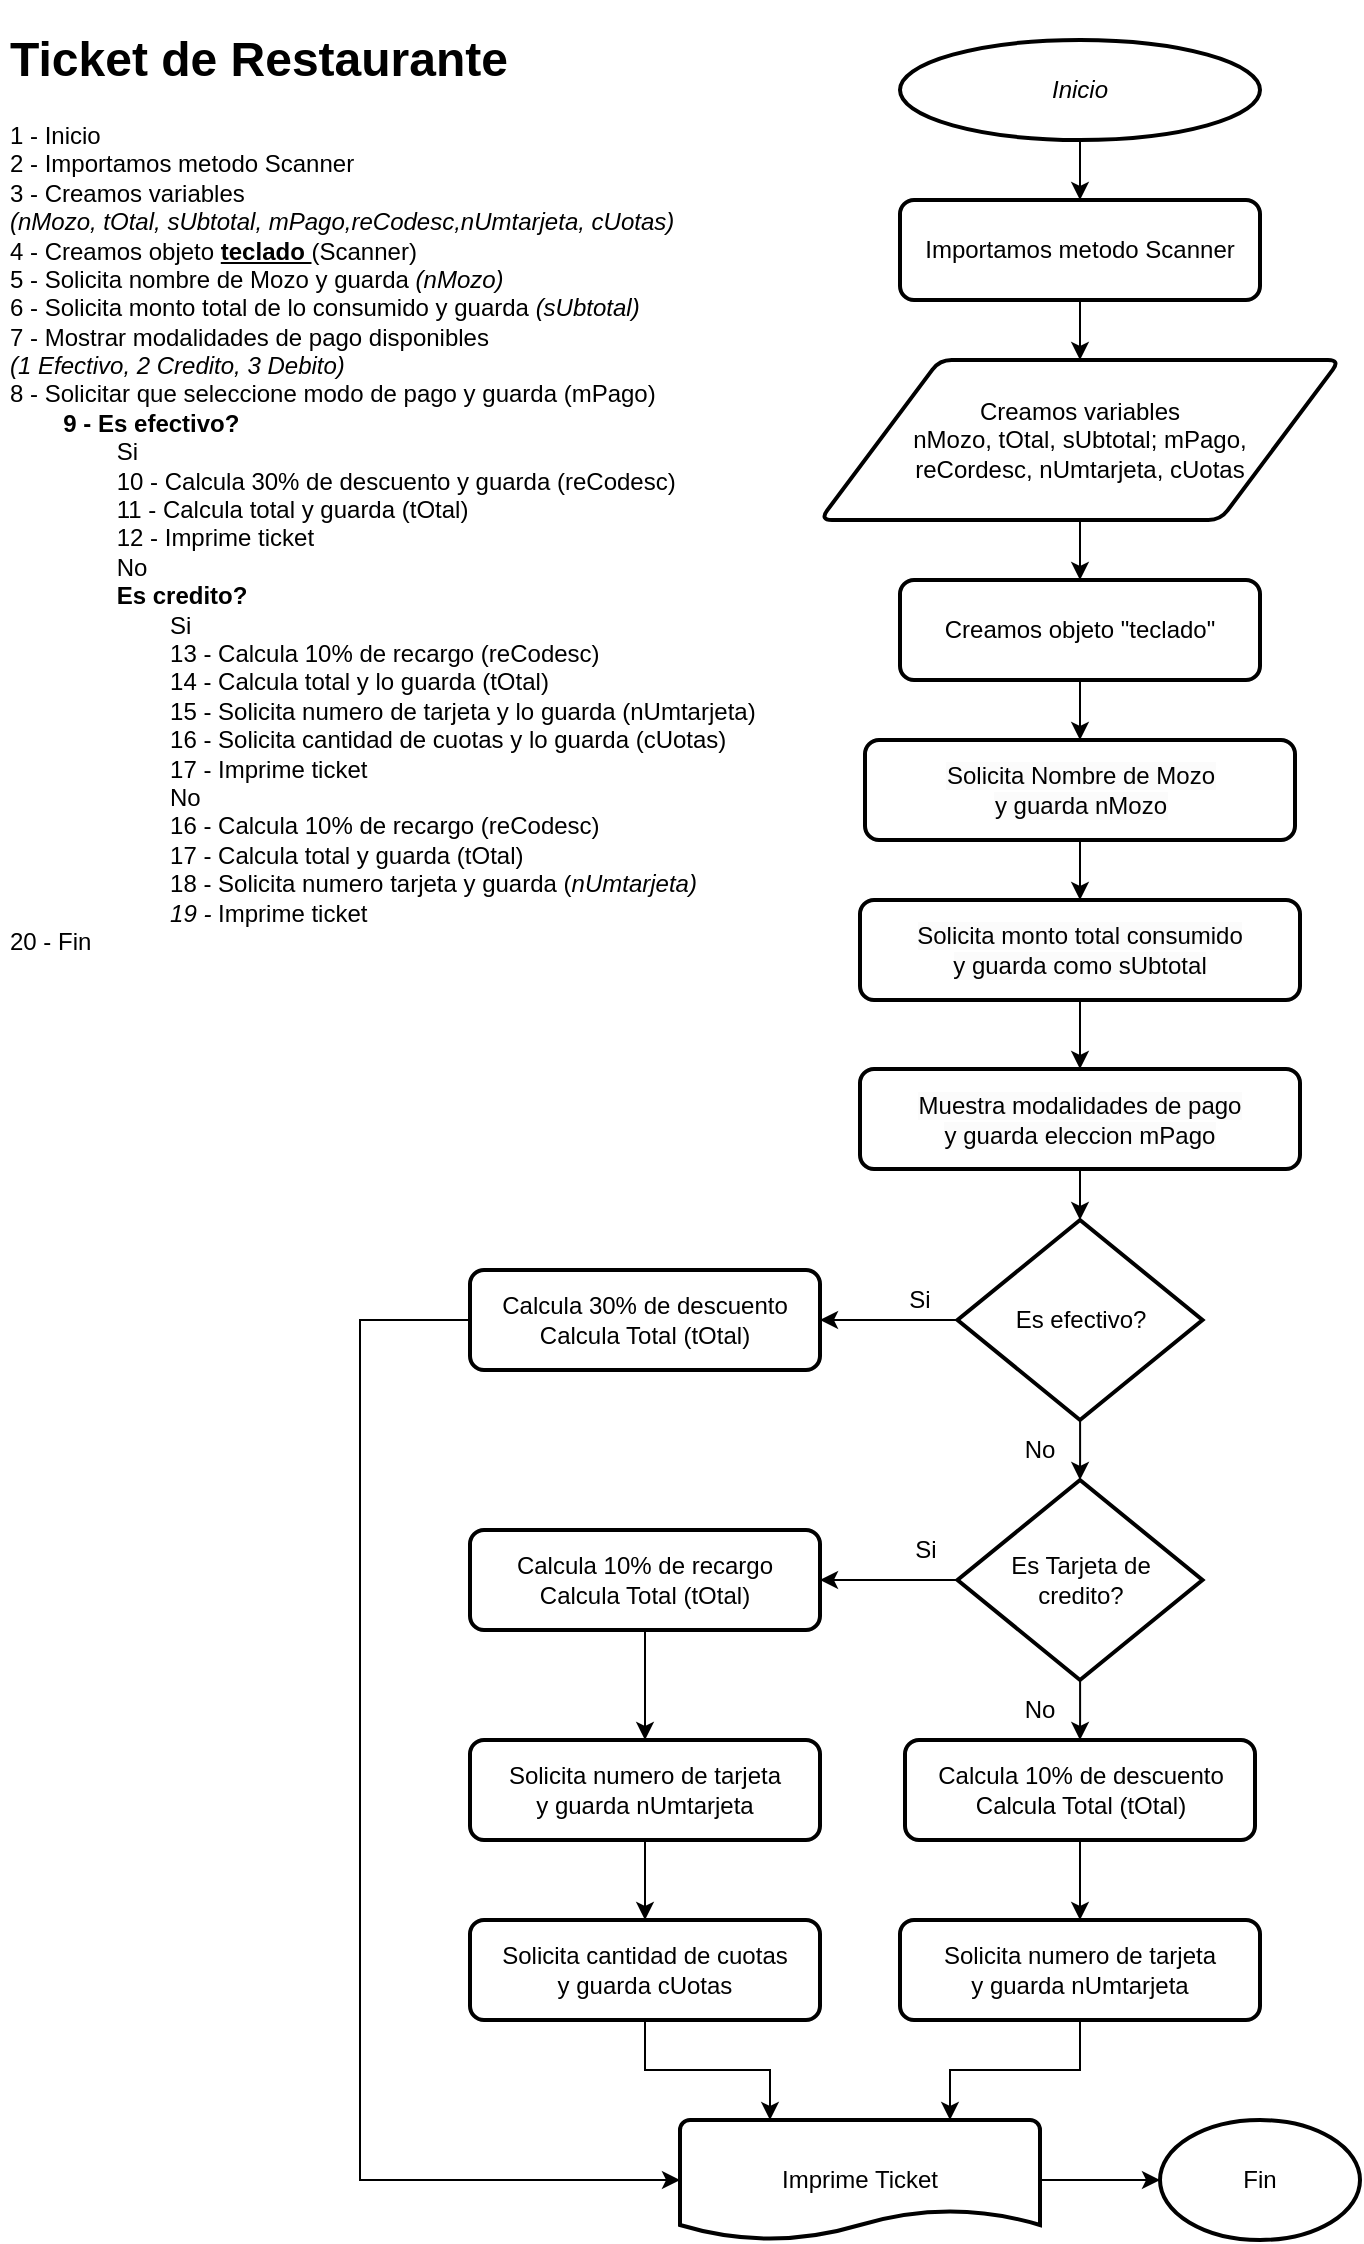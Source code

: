 <mxfile version="20.8.16" type="device"><diagram name="Página-1" id="douED2gdfMdhAVQirSoo"><mxGraphModel dx="1036" dy="654" grid="1" gridSize="10" guides="1" tooltips="1" connect="1" arrows="1" fold="1" page="1" pageScale="1" pageWidth="827" pageHeight="1169" math="0" shadow="0"><root><mxCell id="0"/><mxCell id="1" parent="0"/><mxCell id="MFu3DgxUQWU5I3G-t2ho-1" value="&lt;h1&gt;Ticket de Restaurante&lt;/h1&gt;&lt;p&gt;1 - Inicio&lt;br&gt;2 - Importamos metodo Scanner&lt;br&gt;3 - Creamos variables &lt;br&gt;&lt;i&gt;(nMozo, tOtal, sUbtotal, mPago,reCodesc,nUmtarjeta, cUotas)&lt;br&gt;&lt;/i&gt;4 - Creamos objeto &lt;b&gt;&lt;u&gt;teclado &lt;/u&gt;&lt;/b&gt;(Scanner)&lt;br&gt;5 - Solicita nombre de Mozo y guarda &lt;i&gt;(nMozo)&lt;/i&gt;&lt;br&gt;6 - Solicita monto total de lo consumido y guarda &lt;i&gt;(sUbtotal)&lt;/i&gt;&lt;br&gt;7 - Mostrar modalidades de pago disponibles &lt;br&gt;&lt;i&gt;(1 Efectivo, 2 Credito, 3 Debito)&lt;/i&gt;&lt;br&gt;8 - Solicitar que seleccione modo de pago y guarda (mPago)&lt;br&gt;&lt;span style=&quot;background-color: initial;&quot;&gt;&lt;span style=&quot;font-weight: bold; white-space: pre;&quot;&gt;&#9;&lt;/span&gt;&lt;b&gt;9 - Es efectivo?&lt;br&gt;&lt;/b&gt;&lt;/span&gt;&lt;span style=&quot;background-color: initial;&quot;&gt;&lt;span style=&quot;white-space: pre;&quot;&gt;&#9;&lt;/span&gt;&lt;span style=&quot;white-space: pre;&quot;&gt;&#9;&lt;/span&gt;Si&lt;br&gt;&lt;/span&gt;&lt;span style=&quot;background-color: initial;&quot;&gt;&lt;span style=&quot;white-space: pre;&quot;&gt;&#9;&lt;/span&gt;&lt;span style=&quot;white-space: pre;&quot;&gt;&#9;&lt;/span&gt;10 - Calcula 30% de descuento y guarda (reCodesc)&lt;br&gt;&lt;/span&gt;&lt;span style=&quot;background-color: initial;&quot;&gt;&lt;span style=&quot;white-space: pre;&quot;&gt;&#9;&lt;/span&gt;&lt;span style=&quot;white-space: pre;&quot;&gt;&#9;&lt;/span&gt;11 - Calcula total y guarda (tOtal)&lt;br&gt;&lt;span style=&quot;white-space: pre;&quot;&gt;&#9;&lt;/span&gt;&lt;span style=&quot;white-space: pre;&quot;&gt;&#9;&lt;/span&gt;12 - Imprime ticket&amp;nbsp;&lt;br&gt;&lt;span style=&quot;white-space: pre;&quot;&gt;&#9;&lt;span style=&quot;white-space: pre;&quot;&gt;&#9;&lt;/span&gt;&lt;/span&gt;&lt;/span&gt;&lt;span style=&quot;background-color: initial;&quot;&gt;No&lt;br&gt;&lt;/span&gt;&lt;span style=&quot;background-color: initial;&quot;&gt;&lt;span style=&quot;font-weight: bold; white-space: pre;&quot;&gt;&#9;&lt;/span&gt;&lt;span style=&quot;font-weight: bold; white-space: pre;&quot;&gt;&#9;&lt;/span&gt;&lt;b&gt;Es credito?&lt;br&gt;&lt;/b&gt;&lt;/span&gt;&lt;span style=&quot;background-color: initial;&quot;&gt;&lt;span style=&quot;white-space: pre;&quot;&gt;&#9;&lt;/span&gt;&lt;span style=&quot;white-space: pre;&quot;&gt;&#9;&lt;/span&gt;&lt;span style=&quot;white-space: pre;&quot;&gt;&#9;&lt;/span&gt;Si&lt;br&gt;&lt;span style=&quot;white-space: pre;&quot;&gt;&#9;&lt;/span&gt;&lt;span style=&quot;white-space: pre;&quot;&gt;&#9;&lt;/span&gt;&lt;span style=&quot;white-space: pre;&quot;&gt;&#9;&lt;/span&gt;13 - Calcula 10% de recargo (reCodesc)&lt;br&gt;&lt;span style=&quot;white-space: pre;&quot;&gt;&#9;&lt;/span&gt;&lt;span style=&quot;white-space: pre;&quot;&gt;&#9;&lt;/span&gt;&lt;span style=&quot;white-space: pre;&quot;&gt;&#9;&lt;/span&gt;14 - Calcula total y lo guarda (tOtal)&lt;br&gt;&lt;span style=&quot;white-space: pre;&quot;&gt;&#9;&lt;/span&gt;&lt;span style=&quot;white-space: pre;&quot;&gt;&#9;&lt;/span&gt;&lt;span style=&quot;white-space: pre;&quot;&gt;&#9;&lt;/span&gt;15 - Solicita numero de tarjeta y lo guarda (nUmtarjeta)&lt;br&gt;&lt;span style=&quot;white-space: pre;&quot;&gt;&#9;&lt;/span&gt;&lt;span style=&quot;white-space: pre;&quot;&gt;&#9;&lt;/span&gt;&lt;span style=&quot;white-space: pre;&quot;&gt;&#9;&lt;/span&gt;16 - Solicita cantidad de cuotas y lo guarda (cUotas)&lt;br&gt;&lt;span style=&quot;white-space: pre;&quot;&gt;&#9;&lt;/span&gt;&lt;span style=&quot;white-space: pre;&quot;&gt;&#9;&lt;/span&gt;&lt;span style=&quot;white-space: pre;&quot;&gt;&#9;&lt;/span&gt;17 - Imprime ticket&lt;br&gt;&lt;/span&gt;&lt;span style=&quot;background-color: initial;&quot;&gt;&lt;span style=&quot;white-space: pre;&quot;&gt;&#9;&lt;/span&gt;&lt;span style=&quot;white-space: pre;&quot;&gt;&#9;&lt;/span&gt;&lt;span style=&quot;white-space: pre;&quot;&gt;&#9;&lt;/span&gt;No&lt;br&gt;&lt;/span&gt;&lt;span style=&quot;background-color: initial;&quot;&gt;&lt;span style=&quot;white-space: pre;&quot;&gt;&#9;&lt;/span&gt;&lt;span style=&quot;white-space: pre;&quot;&gt;&#9;&lt;/span&gt;&lt;span style=&quot;white-space: pre;&quot;&gt;&#9;&lt;/span&gt;16 - Calcula 10% de recargo (reCodesc)&lt;br&gt;&lt;/span&gt;&lt;span style=&quot;background-color: initial;&quot;&gt;&lt;span style=&quot;white-space: pre;&quot;&gt;&#9;&lt;/span&gt;&lt;span style=&quot;white-space: pre;&quot;&gt;&#9;&lt;/span&gt;&lt;span style=&quot;white-space: pre;&quot;&gt;&#9;&lt;/span&gt;17 - Calcula total y guarda (tOtal)&lt;br&gt;&lt;/span&gt;&lt;span style=&quot;background-color: initial; white-space: pre;&quot;&gt;&#9;&lt;/span&gt;&lt;span style=&quot;background-color: initial; white-space: pre;&quot;&gt;&#9;&lt;/span&gt;&lt;span style=&quot;background-color: initial; white-space: pre;&quot;&gt;&#9;&lt;/span&gt;&lt;span style=&quot;background-color: initial;&quot;&gt;18 - Solicita numero tarjeta y guarda (&lt;/span&gt;&lt;i style=&quot;background-color: initial; border-color: var(--border-color);&quot;&gt;nUmtarjeta)&lt;br&gt;&lt;/i&gt;&lt;span style=&quot;background-color: initial;&quot;&gt;&lt;i&gt;&lt;span style=&quot;white-space: pre;&quot;&gt;&#9;&lt;/span&gt;&lt;span style=&quot;white-space: pre;&quot;&gt;&#9;&lt;/span&gt;&lt;span style=&quot;white-space: pre;&quot;&gt;&#9;&lt;/span&gt;19 -&amp;nbsp;&lt;/i&gt;Imprime ticket&lt;br&gt;&lt;/span&gt;&lt;span style=&quot;background-color: initial;&quot;&gt;20 - Fin&lt;/span&gt;&lt;/p&gt;&lt;p&gt;&lt;span style=&quot;&quot;&gt;&#9;&lt;/span&gt;&lt;br&gt;&lt;/p&gt;&lt;p&gt;&lt;br&gt;&lt;/p&gt;" style="text;html=1;strokeColor=none;fillColor=none;spacing=5;spacingTop=-20;whiteSpace=wrap;overflow=hidden;rounded=0;" parent="1" vertex="1"><mxGeometry x="10" y="10" width="390" height="480" as="geometry"/></mxCell><mxCell id="MFu3DgxUQWU5I3G-t2ho-39" style="edgeStyle=orthogonalEdgeStyle;rounded=0;orthogonalLoop=1;jettySize=auto;html=1;entryX=0.5;entryY=0;entryDx=0;entryDy=0;" parent="1" source="MFu3DgxUQWU5I3G-t2ho-2" target="MFu3DgxUQWU5I3G-t2ho-3" edge="1"><mxGeometry relative="1" as="geometry"/></mxCell><mxCell id="MFu3DgxUQWU5I3G-t2ho-2" value="&lt;i&gt;Inicio&lt;/i&gt;" style="strokeWidth=2;html=1;shape=mxgraph.flowchart.start_1;whiteSpace=wrap;" parent="1" vertex="1"><mxGeometry x="460" y="20" width="180" height="50" as="geometry"/></mxCell><mxCell id="MFu3DgxUQWU5I3G-t2ho-40" style="edgeStyle=orthogonalEdgeStyle;rounded=0;orthogonalLoop=1;jettySize=auto;html=1;entryX=0.5;entryY=0;entryDx=0;entryDy=0;" parent="1" source="MFu3DgxUQWU5I3G-t2ho-3" target="MFu3DgxUQWU5I3G-t2ho-5" edge="1"><mxGeometry relative="1" as="geometry"/></mxCell><mxCell id="MFu3DgxUQWU5I3G-t2ho-3" value="Importamos metodo Scanner" style="rounded=1;whiteSpace=wrap;html=1;absoluteArcSize=1;arcSize=14;strokeWidth=2;" parent="1" vertex="1"><mxGeometry x="460" y="100" width="180" height="50" as="geometry"/></mxCell><mxCell id="MFu3DgxUQWU5I3G-t2ho-42" style="edgeStyle=orthogonalEdgeStyle;rounded=0;orthogonalLoop=1;jettySize=auto;html=1;entryX=0.5;entryY=0;entryDx=0;entryDy=0;" parent="1" source="MFu3DgxUQWU5I3G-t2ho-4" target="MFu3DgxUQWU5I3G-t2ho-9" edge="1"><mxGeometry relative="1" as="geometry"/></mxCell><mxCell id="MFu3DgxUQWU5I3G-t2ho-4" value="Creamos objeto &quot;teclado&quot;" style="rounded=1;whiteSpace=wrap;html=1;absoluteArcSize=1;arcSize=14;strokeWidth=2;" parent="1" vertex="1"><mxGeometry x="460" y="290" width="180" height="50" as="geometry"/></mxCell><mxCell id="MFu3DgxUQWU5I3G-t2ho-41" style="edgeStyle=orthogonalEdgeStyle;rounded=0;orthogonalLoop=1;jettySize=auto;html=1;entryX=0.5;entryY=0;entryDx=0;entryDy=0;" parent="1" source="MFu3DgxUQWU5I3G-t2ho-5" target="MFu3DgxUQWU5I3G-t2ho-4" edge="1"><mxGeometry relative="1" as="geometry"/></mxCell><mxCell id="MFu3DgxUQWU5I3G-t2ho-5" value="Creamos variables&lt;br&gt;nMozo, tOtal, sUbtotal; mPago, &lt;br&gt;reCordesc, nUmtarjeta, cUotas" style="shape=parallelogram;html=1;strokeWidth=2;perimeter=parallelogramPerimeter;whiteSpace=wrap;rounded=1;arcSize=12;size=0.23;" parent="1" vertex="1"><mxGeometry x="420" y="180" width="260" height="80" as="geometry"/></mxCell><mxCell id="MFu3DgxUQWU5I3G-t2ho-43" style="edgeStyle=orthogonalEdgeStyle;rounded=0;orthogonalLoop=1;jettySize=auto;html=1;entryX=0.5;entryY=0;entryDx=0;entryDy=0;" parent="1" source="MFu3DgxUQWU5I3G-t2ho-9" target="MFu3DgxUQWU5I3G-t2ho-10" edge="1"><mxGeometry relative="1" as="geometry"/></mxCell><mxCell id="MFu3DgxUQWU5I3G-t2ho-9" value="&lt;span style=&quot;color: rgb(0, 0, 0); font-family: Helvetica; font-size: 12px; font-style: normal; font-variant-ligatures: normal; font-variant-caps: normal; font-weight: 400; letter-spacing: normal; orphans: 2; text-align: center; text-indent: 0px; text-transform: none; widows: 2; word-spacing: 0px; -webkit-text-stroke-width: 0px; background-color: rgb(251, 251, 251); text-decoration-thickness: initial; text-decoration-style: initial; text-decoration-color: initial; float: none; display: inline !important;&quot;&gt;Solicita Nombre de Mozo&lt;/span&gt;&lt;br style=&quot;border-color: var(--border-color); color: rgb(0, 0, 0); font-family: Helvetica; font-size: 12px; font-style: normal; font-variant-ligatures: normal; font-variant-caps: normal; font-weight: 400; letter-spacing: normal; orphans: 2; text-align: center; text-indent: 0px; text-transform: none; widows: 2; word-spacing: 0px; -webkit-text-stroke-width: 0px; background-color: rgb(251, 251, 251); text-decoration-thickness: initial; text-decoration-style: initial; text-decoration-color: initial;&quot;&gt;&lt;span style=&quot;color: rgb(0, 0, 0); font-family: Helvetica; font-size: 12px; font-style: normal; font-variant-ligatures: normal; font-variant-caps: normal; font-weight: 400; letter-spacing: normal; orphans: 2; text-align: center; text-indent: 0px; text-transform: none; widows: 2; word-spacing: 0px; -webkit-text-stroke-width: 0px; background-color: rgb(251, 251, 251); text-decoration-thickness: initial; text-decoration-style: initial; text-decoration-color: initial; float: none; display: inline !important;&quot;&gt;y guarda nMozo&lt;/span&gt;" style="rounded=1;whiteSpace=wrap;html=1;absoluteArcSize=1;arcSize=14;strokeWidth=2;" parent="1" vertex="1"><mxGeometry x="442.5" y="370" width="215" height="50" as="geometry"/></mxCell><mxCell id="MFu3DgxUQWU5I3G-t2ho-44" style="edgeStyle=orthogonalEdgeStyle;rounded=0;orthogonalLoop=1;jettySize=auto;html=1;entryX=0.5;entryY=0;entryDx=0;entryDy=0;" parent="1" source="MFu3DgxUQWU5I3G-t2ho-10" target="MFu3DgxUQWU5I3G-t2ho-11" edge="1"><mxGeometry relative="1" as="geometry"/></mxCell><mxCell id="MFu3DgxUQWU5I3G-t2ho-10" value="&lt;span style=&quot;color: rgb(0, 0, 0); font-family: Helvetica; font-size: 12px; font-style: normal; font-variant-ligatures: normal; font-variant-caps: normal; font-weight: 400; letter-spacing: normal; orphans: 2; text-align: center; text-indent: 0px; text-transform: none; widows: 2; word-spacing: 0px; -webkit-text-stroke-width: 0px; background-color: rgb(251, 251, 251); text-decoration-thickness: initial; text-decoration-style: initial; text-decoration-color: initial; float: none; display: inline !important;&quot;&gt;Solicita monto total consumido&lt;br&gt;y guarda como sUbtotal&lt;br&gt;&lt;/span&gt;" style="rounded=1;whiteSpace=wrap;html=1;absoluteArcSize=1;arcSize=14;strokeWidth=2;" parent="1" vertex="1"><mxGeometry x="440" y="450" width="220" height="50" as="geometry"/></mxCell><mxCell id="MFu3DgxUQWU5I3G-t2ho-45" style="edgeStyle=orthogonalEdgeStyle;rounded=0;orthogonalLoop=1;jettySize=auto;html=1;entryX=0.5;entryY=0;entryDx=0;entryDy=0;entryPerimeter=0;" parent="1" source="MFu3DgxUQWU5I3G-t2ho-11" target="MFu3DgxUQWU5I3G-t2ho-12" edge="1"><mxGeometry relative="1" as="geometry"/></mxCell><mxCell id="MFu3DgxUQWU5I3G-t2ho-11" value="&lt;span style=&quot;color: rgb(0, 0, 0); font-family: Helvetica; font-size: 12px; font-style: normal; font-variant-ligatures: normal; font-variant-caps: normal; font-weight: 400; letter-spacing: normal; orphans: 2; text-align: center; text-indent: 0px; text-transform: none; widows: 2; word-spacing: 0px; -webkit-text-stroke-width: 0px; background-color: rgb(251, 251, 251); text-decoration-thickness: initial; text-decoration-style: initial; text-decoration-color: initial; float: none; display: inline !important;&quot;&gt;Muestra modalidades de pago&lt;br&gt;y guarda eleccion mPago&lt;br&gt;&lt;/span&gt;" style="rounded=1;whiteSpace=wrap;html=1;absoluteArcSize=1;arcSize=14;strokeWidth=2;" parent="1" vertex="1"><mxGeometry x="440" y="534.5" width="220" height="50" as="geometry"/></mxCell><mxCell id="MFu3DgxUQWU5I3G-t2ho-20" style="edgeStyle=orthogonalEdgeStyle;rounded=0;orthogonalLoop=1;jettySize=auto;html=1;entryX=0.5;entryY=0;entryDx=0;entryDy=0;entryPerimeter=0;" parent="1" source="MFu3DgxUQWU5I3G-t2ho-12" target="MFu3DgxUQWU5I3G-t2ho-14" edge="1"><mxGeometry relative="1" as="geometry"/></mxCell><mxCell id="MFu3DgxUQWU5I3G-t2ho-28" style="edgeStyle=orthogonalEdgeStyle;rounded=0;orthogonalLoop=1;jettySize=auto;html=1;entryX=1;entryY=0.5;entryDx=0;entryDy=0;" parent="1" source="MFu3DgxUQWU5I3G-t2ho-12" target="MFu3DgxUQWU5I3G-t2ho-13" edge="1"><mxGeometry relative="1" as="geometry"/></mxCell><mxCell id="MFu3DgxUQWU5I3G-t2ho-12" value="Es efectivo?" style="strokeWidth=2;html=1;shape=mxgraph.flowchart.decision;whiteSpace=wrap;" parent="1" vertex="1"><mxGeometry x="488.75" y="610" width="122.5" height="100" as="geometry"/></mxCell><mxCell id="qs246WjFrGYTPJi-4Yzp-10" style="edgeStyle=orthogonalEdgeStyle;rounded=0;orthogonalLoop=1;jettySize=auto;html=1;entryX=0;entryY=0.5;entryDx=0;entryDy=0;entryPerimeter=0;" edge="1" parent="1" source="MFu3DgxUQWU5I3G-t2ho-13" target="MFu3DgxUQWU5I3G-t2ho-33"><mxGeometry relative="1" as="geometry"><Array as="points"><mxPoint x="190" y="660"/><mxPoint x="190" y="1090"/></Array></mxGeometry></mxCell><mxCell id="MFu3DgxUQWU5I3G-t2ho-13" value="Calcula 30% de descuento&lt;br&gt;Calcula Total (tOtal)" style="rounded=1;whiteSpace=wrap;html=1;absoluteArcSize=1;arcSize=14;strokeWidth=2;" parent="1" vertex="1"><mxGeometry x="245" y="635" width="175" height="50" as="geometry"/></mxCell><mxCell id="MFu3DgxUQWU5I3G-t2ho-47" style="edgeStyle=orthogonalEdgeStyle;rounded=0;orthogonalLoop=1;jettySize=auto;html=1;" parent="1" source="MFu3DgxUQWU5I3G-t2ho-14" target="MFu3DgxUQWU5I3G-t2ho-24" edge="1"><mxGeometry relative="1" as="geometry"/></mxCell><mxCell id="qs246WjFrGYTPJi-4Yzp-1" style="edgeStyle=orthogonalEdgeStyle;rounded=0;orthogonalLoop=1;jettySize=auto;html=1;entryX=1;entryY=0.5;entryDx=0;entryDy=0;" edge="1" parent="1" source="MFu3DgxUQWU5I3G-t2ho-14" target="MFu3DgxUQWU5I3G-t2ho-23"><mxGeometry relative="1" as="geometry"><mxPoint x="460" y="800" as="targetPoint"/></mxGeometry></mxCell><mxCell id="MFu3DgxUQWU5I3G-t2ho-14" value="Es Tarjeta de &lt;br&gt;credito?" style="strokeWidth=2;html=1;shape=mxgraph.flowchart.decision;whiteSpace=wrap;" parent="1" vertex="1"><mxGeometry x="488.75" y="740" width="122.5" height="100" as="geometry"/></mxCell><mxCell id="qs246WjFrGYTPJi-4Yzp-5" style="edgeStyle=orthogonalEdgeStyle;rounded=0;orthogonalLoop=1;jettySize=auto;html=1;entryX=0.5;entryY=0;entryDx=0;entryDy=0;" edge="1" parent="1" source="MFu3DgxUQWU5I3G-t2ho-15" target="MFu3DgxUQWU5I3G-t2ho-16"><mxGeometry relative="1" as="geometry"/></mxCell><mxCell id="MFu3DgxUQWU5I3G-t2ho-15" value="Solicita numero de tarjeta&lt;br&gt;y guarda nUmtarjeta" style="rounded=1;whiteSpace=wrap;html=1;absoluteArcSize=1;arcSize=14;strokeWidth=2;" parent="1" vertex="1"><mxGeometry x="245" y="870" width="175" height="50" as="geometry"/></mxCell><mxCell id="qs246WjFrGYTPJi-4Yzp-8" style="edgeStyle=orthogonalEdgeStyle;rounded=0;orthogonalLoop=1;jettySize=auto;html=1;entryX=0.25;entryY=0;entryDx=0;entryDy=0;entryPerimeter=0;" edge="1" parent="1" source="MFu3DgxUQWU5I3G-t2ho-16" target="MFu3DgxUQWU5I3G-t2ho-33"><mxGeometry relative="1" as="geometry"/></mxCell><mxCell id="MFu3DgxUQWU5I3G-t2ho-16" value="Solicita cantidad de cuotas&lt;br&gt;y guarda cUotas" style="rounded=1;whiteSpace=wrap;html=1;absoluteArcSize=1;arcSize=14;strokeWidth=2;" parent="1" vertex="1"><mxGeometry x="245" y="960" width="175" height="50" as="geometry"/></mxCell><mxCell id="qs246WjFrGYTPJi-4Yzp-9" style="edgeStyle=orthogonalEdgeStyle;rounded=0;orthogonalLoop=1;jettySize=auto;html=1;entryX=0.75;entryY=0;entryDx=0;entryDy=0;entryPerimeter=0;" edge="1" parent="1" source="MFu3DgxUQWU5I3G-t2ho-21" target="MFu3DgxUQWU5I3G-t2ho-33"><mxGeometry relative="1" as="geometry"/></mxCell><mxCell id="MFu3DgxUQWU5I3G-t2ho-21" value="Solicita numero de tarjeta&lt;br&gt;y guarda nUmtarjeta" style="rounded=1;whiteSpace=wrap;html=1;absoluteArcSize=1;arcSize=14;strokeWidth=2;" parent="1" vertex="1"><mxGeometry x="460" y="960" width="180" height="50" as="geometry"/></mxCell><mxCell id="qs246WjFrGYTPJi-4Yzp-4" style="edgeStyle=orthogonalEdgeStyle;rounded=0;orthogonalLoop=1;jettySize=auto;html=1;entryX=0.5;entryY=0;entryDx=0;entryDy=0;" edge="1" parent="1" source="MFu3DgxUQWU5I3G-t2ho-23" target="MFu3DgxUQWU5I3G-t2ho-15"><mxGeometry relative="1" as="geometry"/></mxCell><mxCell id="MFu3DgxUQWU5I3G-t2ho-23" value="Calcula 10% de recargo&lt;br&gt;Calcula Total (tOtal)" style="rounded=1;whiteSpace=wrap;html=1;absoluteArcSize=1;arcSize=14;strokeWidth=2;" parent="1" vertex="1"><mxGeometry x="245" y="765" width="175" height="50" as="geometry"/></mxCell><mxCell id="qs246WjFrGYTPJi-4Yzp-3" style="edgeStyle=orthogonalEdgeStyle;rounded=0;orthogonalLoop=1;jettySize=auto;html=1;entryX=0.5;entryY=0;entryDx=0;entryDy=0;" edge="1" parent="1" source="MFu3DgxUQWU5I3G-t2ho-24" target="MFu3DgxUQWU5I3G-t2ho-21"><mxGeometry relative="1" as="geometry"/></mxCell><mxCell id="MFu3DgxUQWU5I3G-t2ho-24" value="Calcula 10% de descuento&lt;br&gt;Calcula Total (tOtal)" style="rounded=1;whiteSpace=wrap;html=1;absoluteArcSize=1;arcSize=14;strokeWidth=2;" parent="1" vertex="1"><mxGeometry x="462.5" y="870" width="175" height="50" as="geometry"/></mxCell><mxCell id="qs246WjFrGYTPJi-4Yzp-7" style="edgeStyle=orthogonalEdgeStyle;rounded=0;orthogonalLoop=1;jettySize=auto;html=1;" edge="1" parent="1" source="MFu3DgxUQWU5I3G-t2ho-33" target="MFu3DgxUQWU5I3G-t2ho-37"><mxGeometry relative="1" as="geometry"/></mxCell><mxCell id="MFu3DgxUQWU5I3G-t2ho-33" value="Imprime Ticket" style="strokeWidth=2;html=1;shape=mxgraph.flowchart.document2;whiteSpace=wrap;size=0.25;" parent="1" vertex="1"><mxGeometry x="350" y="1060" width="180" height="60" as="geometry"/></mxCell><mxCell id="MFu3DgxUQWU5I3G-t2ho-37" value="Fin" style="strokeWidth=2;html=1;shape=mxgraph.flowchart.start_1;whiteSpace=wrap;" parent="1" vertex="1"><mxGeometry x="590" y="1060" width="100" height="60" as="geometry"/></mxCell><mxCell id="MFu3DgxUQWU5I3G-t2ho-48" value="Si" style="text;html=1;strokeColor=none;fillColor=none;align=center;verticalAlign=middle;whiteSpace=wrap;rounded=0;" parent="1" vertex="1"><mxGeometry x="442.5" y="760" width="60" height="30" as="geometry"/></mxCell><mxCell id="MFu3DgxUQWU5I3G-t2ho-49" value="Si" style="text;html=1;strokeColor=none;fillColor=none;align=center;verticalAlign=middle;whiteSpace=wrap;rounded=0;" parent="1" vertex="1"><mxGeometry x="440" y="635" width="60" height="30" as="geometry"/></mxCell><mxCell id="MFu3DgxUQWU5I3G-t2ho-50" value="No" style="text;html=1;strokeColor=none;fillColor=none;align=center;verticalAlign=middle;whiteSpace=wrap;rounded=0;" parent="1" vertex="1"><mxGeometry x="500" y="710" width="60" height="30" as="geometry"/></mxCell><mxCell id="MFu3DgxUQWU5I3G-t2ho-51" value="No" style="text;html=1;strokeColor=none;fillColor=none;align=center;verticalAlign=middle;whiteSpace=wrap;rounded=0;" parent="1" vertex="1"><mxGeometry x="500" y="840" width="60" height="30" as="geometry"/></mxCell></root></mxGraphModel></diagram></mxfile>